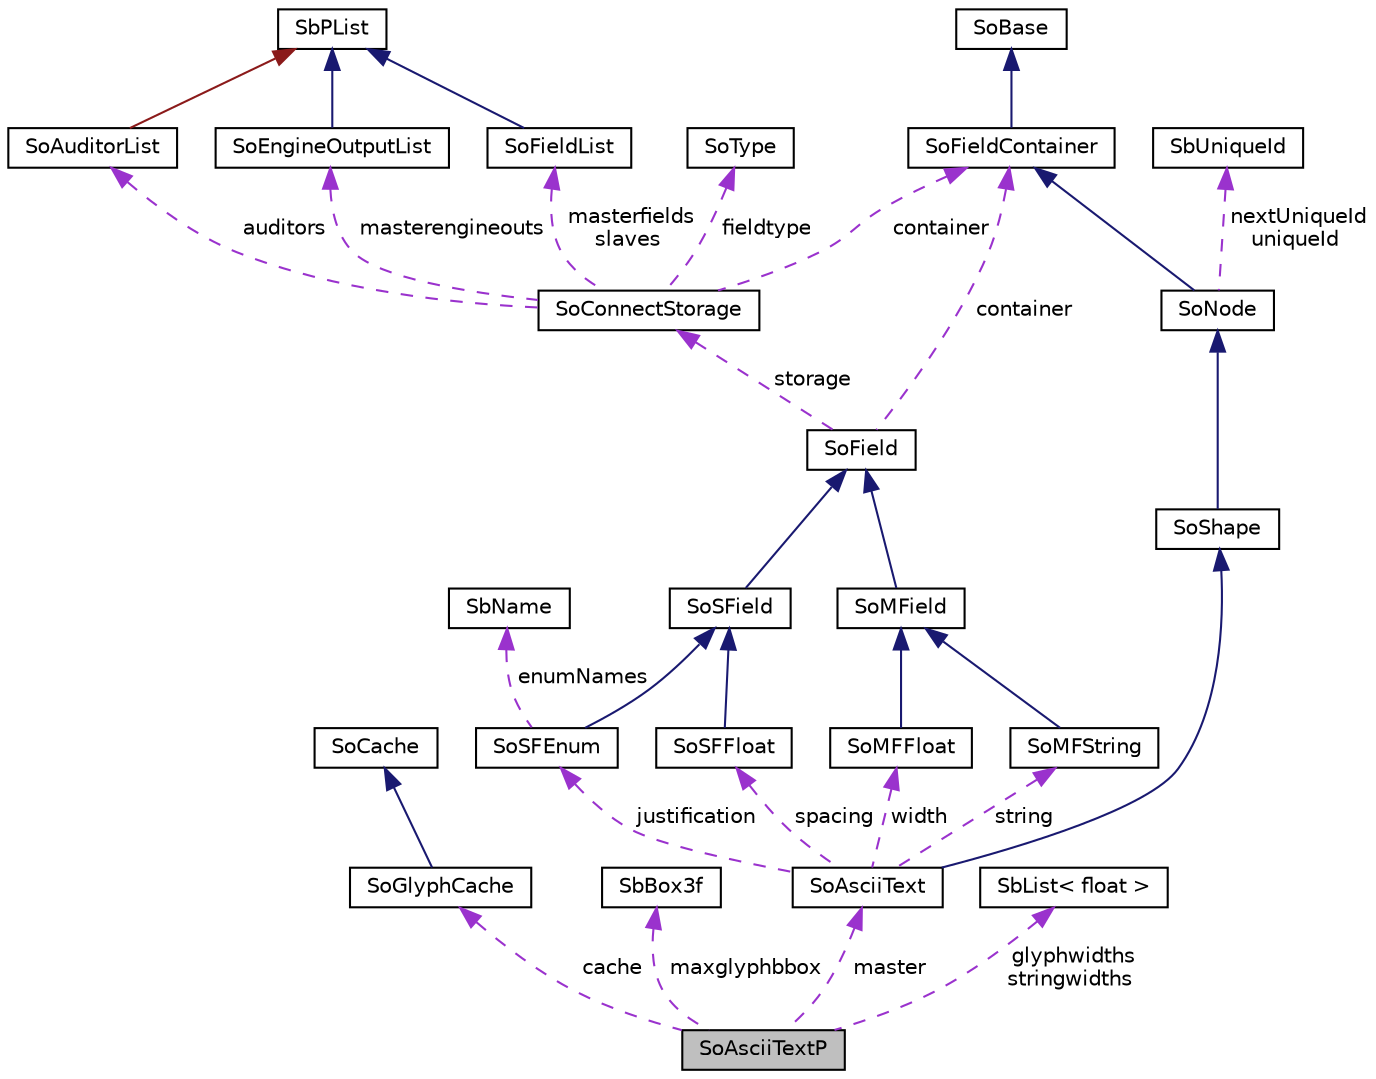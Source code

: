 digraph "SoAsciiTextP"
{
 // LATEX_PDF_SIZE
  edge [fontname="Helvetica",fontsize="10",labelfontname="Helvetica",labelfontsize="10"];
  node [fontname="Helvetica",fontsize="10",shape=record];
  Node1 [label="SoAsciiTextP",height=0.2,width=0.4,color="black", fillcolor="grey75", style="filled", fontcolor="black",tooltip=" "];
  Node2 -> Node1 [dir="back",color="darkorchid3",fontsize="10",style="dashed",label=" cache" ,fontname="Helvetica"];
  Node2 [label="SoGlyphCache",height=0.2,width=0.4,color="black", fillcolor="white", style="filled",URL="$classSoGlyphCache.html",tooltip=" "];
  Node3 -> Node2 [dir="back",color="midnightblue",fontsize="10",style="solid",fontname="Helvetica"];
  Node3 [label="SoCache",height=0.2,width=0.4,color="black", fillcolor="white", style="filled",URL="$classSoCache.html",tooltip="The SoCache class is the superclass for all internal cache classes."];
  Node4 -> Node1 [dir="back",color="darkorchid3",fontsize="10",style="dashed",label=" maxglyphbbox" ,fontname="Helvetica"];
  Node4 [label="SbBox3f",height=0.2,width=0.4,color="black", fillcolor="white", style="filled",URL="$classSbBox3f.html",tooltip="The SbBox3f class is an abstraction for an axis aligned 3 dimensional box."];
  Node5 -> Node1 [dir="back",color="darkorchid3",fontsize="10",style="dashed",label=" master" ,fontname="Helvetica"];
  Node5 [label="SoAsciiText",height=0.2,width=0.4,color="black", fillcolor="white", style="filled",URL="$classSoAsciiText.html",tooltip="The SoAsciiText class renders flat 3D text."];
  Node6 -> Node5 [dir="back",color="midnightblue",fontsize="10",style="solid",fontname="Helvetica"];
  Node6 [label="SoShape",height=0.2,width=0.4,color="black", fillcolor="white", style="filled",URL="$classSoShape.html",tooltip="The SoShape class is the superclass for geometry shapes."];
  Node7 -> Node6 [dir="back",color="midnightblue",fontsize="10",style="solid",fontname="Helvetica"];
  Node7 [label="SoNode",height=0.2,width=0.4,color="black", fillcolor="white", style="filled",URL="$classSoNode.html",tooltip="The SoNode class is the base class for nodes used in scene graphs."];
  Node8 -> Node7 [dir="back",color="midnightblue",fontsize="10",style="solid",fontname="Helvetica"];
  Node8 [label="SoFieldContainer",height=0.2,width=0.4,color="black", fillcolor="white", style="filled",URL="$classSoFieldContainer.html",tooltip="The SoFieldContainer class is a base class for all classes that contain fields."];
  Node9 -> Node8 [dir="back",color="midnightblue",fontsize="10",style="solid",fontname="Helvetica"];
  Node9 [label="SoBase",height=0.2,width=0.4,color="black", fillcolor="white", style="filled",URL="$classSoBase.html",tooltip="The SoBase class is the top-level superclass for a number of class-hierarchies."];
  Node10 -> Node7 [dir="back",color="darkorchid3",fontsize="10",style="dashed",label=" nextUniqueId\nuniqueId" ,fontname="Helvetica"];
  Node10 [label="SbUniqueId",height=0.2,width=0.4,color="black", fillcolor="white", style="filled",URL="$classSbUniqueId.html",tooltip="SbUniqueId is an integer type for node identifiers."];
  Node11 -> Node5 [dir="back",color="darkorchid3",fontsize="10",style="dashed",label=" width" ,fontname="Helvetica"];
  Node11 [label="SoMFFloat",height=0.2,width=0.4,color="black", fillcolor="white", style="filled",URL="$classSoMFFloat.html",tooltip="The SoMFFloat class is a container for floating point values."];
  Node12 -> Node11 [dir="back",color="midnightblue",fontsize="10",style="solid",fontname="Helvetica"];
  Node12 [label="SoMField",height=0.2,width=0.4,color="black", fillcolor="white", style="filled",URL="$classSoMField.html",tooltip="The SoMField class is the base class for fields which can contain multiple values."];
  Node13 -> Node12 [dir="back",color="midnightblue",fontsize="10",style="solid",fontname="Helvetica"];
  Node13 [label="SoField",height=0.2,width=0.4,color="black", fillcolor="white", style="filled",URL="$classSoField.html",tooltip="The SoField class is the top-level abstract base class for fields."];
  Node8 -> Node13 [dir="back",color="darkorchid3",fontsize="10",style="dashed",label=" container" ,fontname="Helvetica"];
  Node14 -> Node13 [dir="back",color="darkorchid3",fontsize="10",style="dashed",label=" storage" ,fontname="Helvetica"];
  Node14 [label="SoConnectStorage",height=0.2,width=0.4,color="black", fillcolor="white", style="filled",URL="$classSoConnectStorage.html",tooltip=" "];
  Node15 -> Node14 [dir="back",color="darkorchid3",fontsize="10",style="dashed",label=" masterfields\nslaves" ,fontname="Helvetica"];
  Node15 [label="SoFieldList",height=0.2,width=0.4,color="black", fillcolor="white", style="filled",URL="$classSoFieldList.html",tooltip="The SoFieldList class is a container for pointers to SoField objects."];
  Node16 -> Node15 [dir="back",color="midnightblue",fontsize="10",style="solid",fontname="Helvetica"];
  Node16 [label="SbPList",height=0.2,width=0.4,color="black", fillcolor="white", style="filled",URL="$classSbPList.html",tooltip="The SbPList class is a container class for void pointers."];
  Node17 -> Node14 [dir="back",color="darkorchid3",fontsize="10",style="dashed",label=" auditors" ,fontname="Helvetica"];
  Node17 [label="SoAuditorList",height=0.2,width=0.4,color="black", fillcolor="white", style="filled",URL="$classSoAuditorList.html",tooltip="The SoAuditorList class is used to keep track of auditors for certain object classes."];
  Node16 -> Node17 [dir="back",color="firebrick4",fontsize="10",style="solid",fontname="Helvetica"];
  Node8 -> Node14 [dir="back",color="darkorchid3",fontsize="10",style="dashed",label=" container" ,fontname="Helvetica"];
  Node18 -> Node14 [dir="back",color="darkorchid3",fontsize="10",style="dashed",label=" fieldtype" ,fontname="Helvetica"];
  Node18 [label="SoType",height=0.2,width=0.4,color="black", fillcolor="white", style="filled",URL="$classSoType.html",tooltip="The SoType class is the basis for the runtime type system in Coin."];
  Node19 -> Node14 [dir="back",color="darkorchid3",fontsize="10",style="dashed",label=" masterengineouts" ,fontname="Helvetica"];
  Node19 [label="SoEngineOutputList",height=0.2,width=0.4,color="black", fillcolor="white", style="filled",URL="$classSoEngineOutputList.html",tooltip="The SoEngineOutputList class is a container for SoEngineOutput objects."];
  Node16 -> Node19 [dir="back",color="midnightblue",fontsize="10",style="solid",fontname="Helvetica"];
  Node20 -> Node5 [dir="back",color="darkorchid3",fontsize="10",style="dashed",label=" justification" ,fontname="Helvetica"];
  Node20 [label="SoSFEnum",height=0.2,width=0.4,color="black", fillcolor="white", style="filled",URL="$classSoSFEnum.html",tooltip="The SoSFEnum class is a container for an enum value."];
  Node21 -> Node20 [dir="back",color="midnightblue",fontsize="10",style="solid",fontname="Helvetica"];
  Node21 [label="SoSField",height=0.2,width=0.4,color="black", fillcolor="white", style="filled",URL="$classSoSField.html",tooltip="The SoSField class is the base class for fields which contains only a single value."];
  Node13 -> Node21 [dir="back",color="midnightblue",fontsize="10",style="solid",fontname="Helvetica"];
  Node22 -> Node20 [dir="back",color="darkorchid3",fontsize="10",style="dashed",label=" enumNames" ,fontname="Helvetica"];
  Node22 [label="SbName",height=0.2,width=0.4,color="black", fillcolor="white", style="filled",URL="$classSbName.html",tooltip="The SbName class stores strings by reference."];
  Node23 -> Node5 [dir="back",color="darkorchid3",fontsize="10",style="dashed",label=" spacing" ,fontname="Helvetica"];
  Node23 [label="SoSFFloat",height=0.2,width=0.4,color="black", fillcolor="white", style="filled",URL="$classSoSFFloat.html",tooltip="The SoSFFloat class is a container for a floating point value."];
  Node21 -> Node23 [dir="back",color="midnightblue",fontsize="10",style="solid",fontname="Helvetica"];
  Node24 -> Node5 [dir="back",color="darkorchid3",fontsize="10",style="dashed",label=" string" ,fontname="Helvetica"];
  Node24 [label="SoMFString",height=0.2,width=0.4,color="black", fillcolor="white", style="filled",URL="$classSoMFString.html",tooltip="The SoMFString class is a container for SbString values."];
  Node12 -> Node24 [dir="back",color="midnightblue",fontsize="10",style="solid",fontname="Helvetica"];
  Node25 -> Node1 [dir="back",color="darkorchid3",fontsize="10",style="dashed",label=" glyphwidths\nstringwidths" ,fontname="Helvetica"];
  Node25 [label="SbList\< float \>",height=0.2,width=0.4,color="black", fillcolor="white", style="filled",URL="$classSbList.html",tooltip=" "];
}
